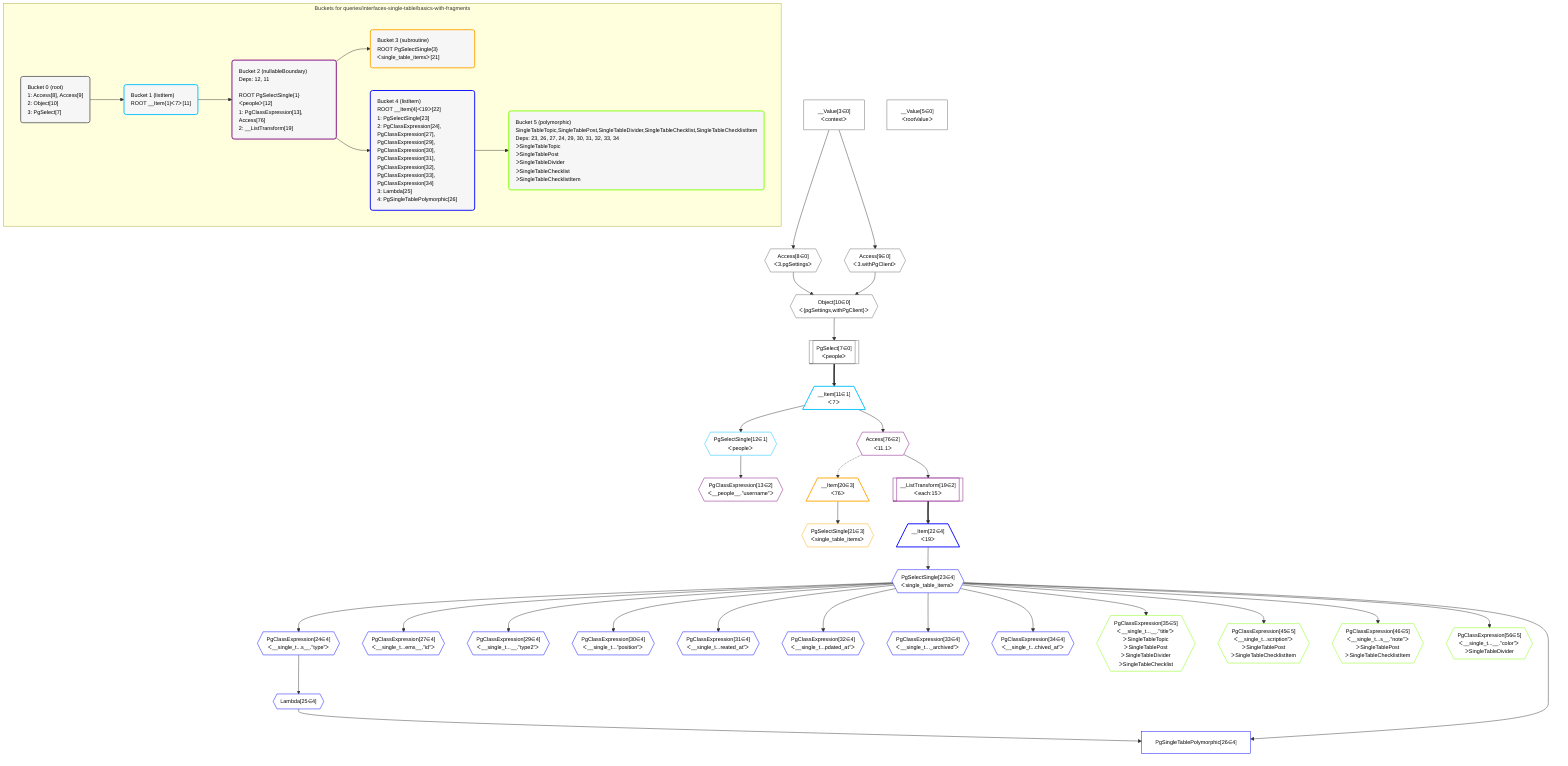 %%{init: {'themeVariables': { 'fontSize': '12px'}}}%%
graph TD
    classDef path fill:#eee,stroke:#000,color:#000
    classDef plan fill:#fff,stroke-width:1px,color:#000
    classDef itemplan fill:#fff,stroke-width:2px,color:#000
    classDef unbatchedplan fill:#dff,stroke-width:1px,color:#000
    classDef sideeffectplan fill:#fcc,stroke-width:2px,color:#000
    classDef bucket fill:#f6f6f6,color:#000,stroke-width:2px,text-align:left


    %% define steps
    __Value3["__Value[3∈0]<br />ᐸcontextᐳ"]:::plan
    __Value5["__Value[5∈0]<br />ᐸrootValueᐳ"]:::plan
    Access8{{"Access[8∈0]<br />ᐸ3.pgSettingsᐳ"}}:::plan
    Access9{{"Access[9∈0]<br />ᐸ3.withPgClientᐳ"}}:::plan
    Object10{{"Object[10∈0]<br />ᐸ{pgSettings,withPgClient}ᐳ"}}:::plan
    PgSelect7[["PgSelect[7∈0]<br />ᐸpeopleᐳ"]]:::plan
    __Item11[/"__Item[11∈1]<br />ᐸ7ᐳ"\]:::itemplan
    PgSelectSingle12{{"PgSelectSingle[12∈1]<br />ᐸpeopleᐳ"}}:::plan
    PgClassExpression13{{"PgClassExpression[13∈2]<br />ᐸ__people__.”username”ᐳ"}}:::plan
    Access76{{"Access[76∈2]<br />ᐸ11.1ᐳ"}}:::plan
    __ListTransform19[["__ListTransform[19∈2]<br />ᐸeach:15ᐳ"]]:::plan
    __Item20[/"__Item[20∈3]<br />ᐸ76ᐳ"\]:::itemplan
    PgSelectSingle21{{"PgSelectSingle[21∈3]<br />ᐸsingle_table_itemsᐳ"}}:::plan
    __Item22[/"__Item[22∈4]<br />ᐸ19ᐳ"\]:::itemplan
    PgSelectSingle23{{"PgSelectSingle[23∈4]<br />ᐸsingle_table_itemsᐳ"}}:::plan
    PgClassExpression24{{"PgClassExpression[24∈4]<br />ᐸ__single_t...s__.”type”ᐳ"}}:::plan
    Lambda25{{"Lambda[25∈4]"}}:::plan
    PgSingleTablePolymorphic26["PgSingleTablePolymorphic[26∈4]"]:::plan
    PgClassExpression27{{"PgClassExpression[27∈4]<br />ᐸ__single_t...ems__.”id”ᐳ"}}:::plan
    PgClassExpression29{{"PgClassExpression[29∈4]<br />ᐸ__single_t...__.”type2”ᐳ"}}:::plan
    PgClassExpression30{{"PgClassExpression[30∈4]<br />ᐸ__single_t...”position”ᐳ"}}:::plan
    PgClassExpression31{{"PgClassExpression[31∈4]<br />ᐸ__single_t...reated_at”ᐳ"}}:::plan
    PgClassExpression32{{"PgClassExpression[32∈4]<br />ᐸ__single_t...pdated_at”ᐳ"}}:::plan
    PgClassExpression33{{"PgClassExpression[33∈4]<br />ᐸ__single_t..._archived”ᐳ"}}:::plan
    PgClassExpression34{{"PgClassExpression[34∈4]<br />ᐸ__single_t...chived_at”ᐳ"}}:::plan
    PgClassExpression35{{"PgClassExpression[35∈5]<br />ᐸ__single_t...__.”title”ᐳ<br />ᐳSingleTableTopic<br />ᐳSingleTablePost<br />ᐳSingleTableDivider<br />ᐳSingleTableChecklist"}}:::plan
    PgClassExpression45{{"PgClassExpression[45∈5]<br />ᐸ__single_t...scription”ᐳ<br />ᐳSingleTablePost<br />ᐳSingleTableChecklistItem"}}:::plan
    PgClassExpression46{{"PgClassExpression[46∈5]<br />ᐸ__single_t...s__.”note”ᐳ<br />ᐳSingleTablePost<br />ᐳSingleTableChecklistItem"}}:::plan
    PgClassExpression56{{"PgClassExpression[56∈5]<br />ᐸ__single_t...__.”color”ᐳ<br />ᐳSingleTableDivider"}}:::plan

    %% plan dependencies
    __Value3 --> Access8
    __Value3 --> Access9
    Access8 & Access9 --> Object10
    Object10 --> PgSelect7
    PgSelect7 ==> __Item11
    __Item11 --> PgSelectSingle12
    PgSelectSingle12 --> PgClassExpression13
    __Item11 --> Access76
    Access76 --> __ListTransform19
    Access76 -.-> __Item20
    __Item20 --> PgSelectSingle21
    __ListTransform19 ==> __Item22
    __Item22 --> PgSelectSingle23
    PgSelectSingle23 --> PgClassExpression24
    PgClassExpression24 --> Lambda25
    Lambda25 & PgSelectSingle23 --> PgSingleTablePolymorphic26
    PgSelectSingle23 --> PgClassExpression27
    PgSelectSingle23 --> PgClassExpression29
    PgSelectSingle23 --> PgClassExpression30
    PgSelectSingle23 --> PgClassExpression31
    PgSelectSingle23 --> PgClassExpression32
    PgSelectSingle23 --> PgClassExpression33
    PgSelectSingle23 --> PgClassExpression34
    PgSelectSingle23 --> PgClassExpression35
    PgSelectSingle23 --> PgClassExpression45
    PgSelectSingle23 --> PgClassExpression46
    PgSelectSingle23 --> PgClassExpression56

    subgraph "Buckets for queries/interfaces-single-table/basics-with-fragments"
    Bucket0("Bucket 0 (root)<br />1: Access[8], Access[9]<br />2: Object[10]<br />3: PgSelect[7]"):::bucket
    classDef bucket0 stroke:#696969
    class Bucket0,__Value3,__Value5,PgSelect7,Access8,Access9,Object10 bucket0
    Bucket1("Bucket 1 (listItem)<br />ROOT __Item{1}ᐸ7ᐳ[11]"):::bucket
    classDef bucket1 stroke:#00bfff
    class Bucket1,__Item11,PgSelectSingle12 bucket1
    Bucket2("Bucket 2 (nullableBoundary)<br />Deps: 12, 11<br /><br />ROOT PgSelectSingle{1}ᐸpeopleᐳ[12]<br />1: PgClassExpression[13], Access[76]<br />2: __ListTransform[19]"):::bucket
    classDef bucket2 stroke:#7f007f
    class Bucket2,PgClassExpression13,__ListTransform19,Access76 bucket2
    Bucket3("Bucket 3 (subroutine)<br />ROOT PgSelectSingle{3}ᐸsingle_table_itemsᐳ[21]"):::bucket
    classDef bucket3 stroke:#ffa500
    class Bucket3,__Item20,PgSelectSingle21 bucket3
    Bucket4("Bucket 4 (listItem)<br />ROOT __Item{4}ᐸ19ᐳ[22]<br />1: PgSelectSingle[23]<br />2: PgClassExpression[24], PgClassExpression[27], PgClassExpression[29], PgClassExpression[30], PgClassExpression[31], PgClassExpression[32], PgClassExpression[33], PgClassExpression[34]<br />3: Lambda[25]<br />4: PgSingleTablePolymorphic[26]"):::bucket
    classDef bucket4 stroke:#0000ff
    class Bucket4,__Item22,PgSelectSingle23,PgClassExpression24,Lambda25,PgSingleTablePolymorphic26,PgClassExpression27,PgClassExpression29,PgClassExpression30,PgClassExpression31,PgClassExpression32,PgClassExpression33,PgClassExpression34 bucket4
    Bucket5("Bucket 5 (polymorphic)<br />SingleTableTopic,SingleTablePost,SingleTableDivider,SingleTableChecklist,SingleTableChecklistItem<br />Deps: 23, 26, 27, 24, 29, 30, 31, 32, 33, 34<br />ᐳSingleTableTopic<br />ᐳSingleTablePost<br />ᐳSingleTableDivider<br />ᐳSingleTableChecklist<br />ᐳSingleTableChecklistItem"):::bucket
    classDef bucket5 stroke:#7fff00
    class Bucket5,PgClassExpression35,PgClassExpression45,PgClassExpression46,PgClassExpression56 bucket5
    Bucket0 --> Bucket1
    Bucket1 --> Bucket2
    Bucket2 --> Bucket3 & Bucket4
    Bucket4 --> Bucket5
    end